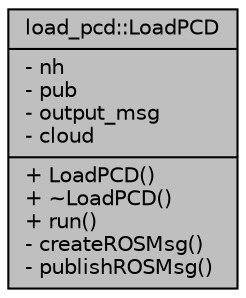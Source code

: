 digraph "load_pcd::LoadPCD"
{
 // INTERACTIVE_SVG=YES
 // LATEX_PDF_SIZE
  edge [fontname="Helvetica",fontsize="10",labelfontname="Helvetica",labelfontsize="10"];
  node [fontname="Helvetica",fontsize="10",shape=record];
  Node1 [label="{load_pcd::LoadPCD\n|- nh\l- pub\l- output_msg\l- cloud\l|+ LoadPCD()\l+ ~LoadPCD()\l+ run()\l- createROSMsg()\l- publishROSMsg()\l}",height=0.2,width=0.4,color="black", fillcolor="grey75", style="filled", fontcolor="black",tooltip="Class for loading pcd files."];
}
